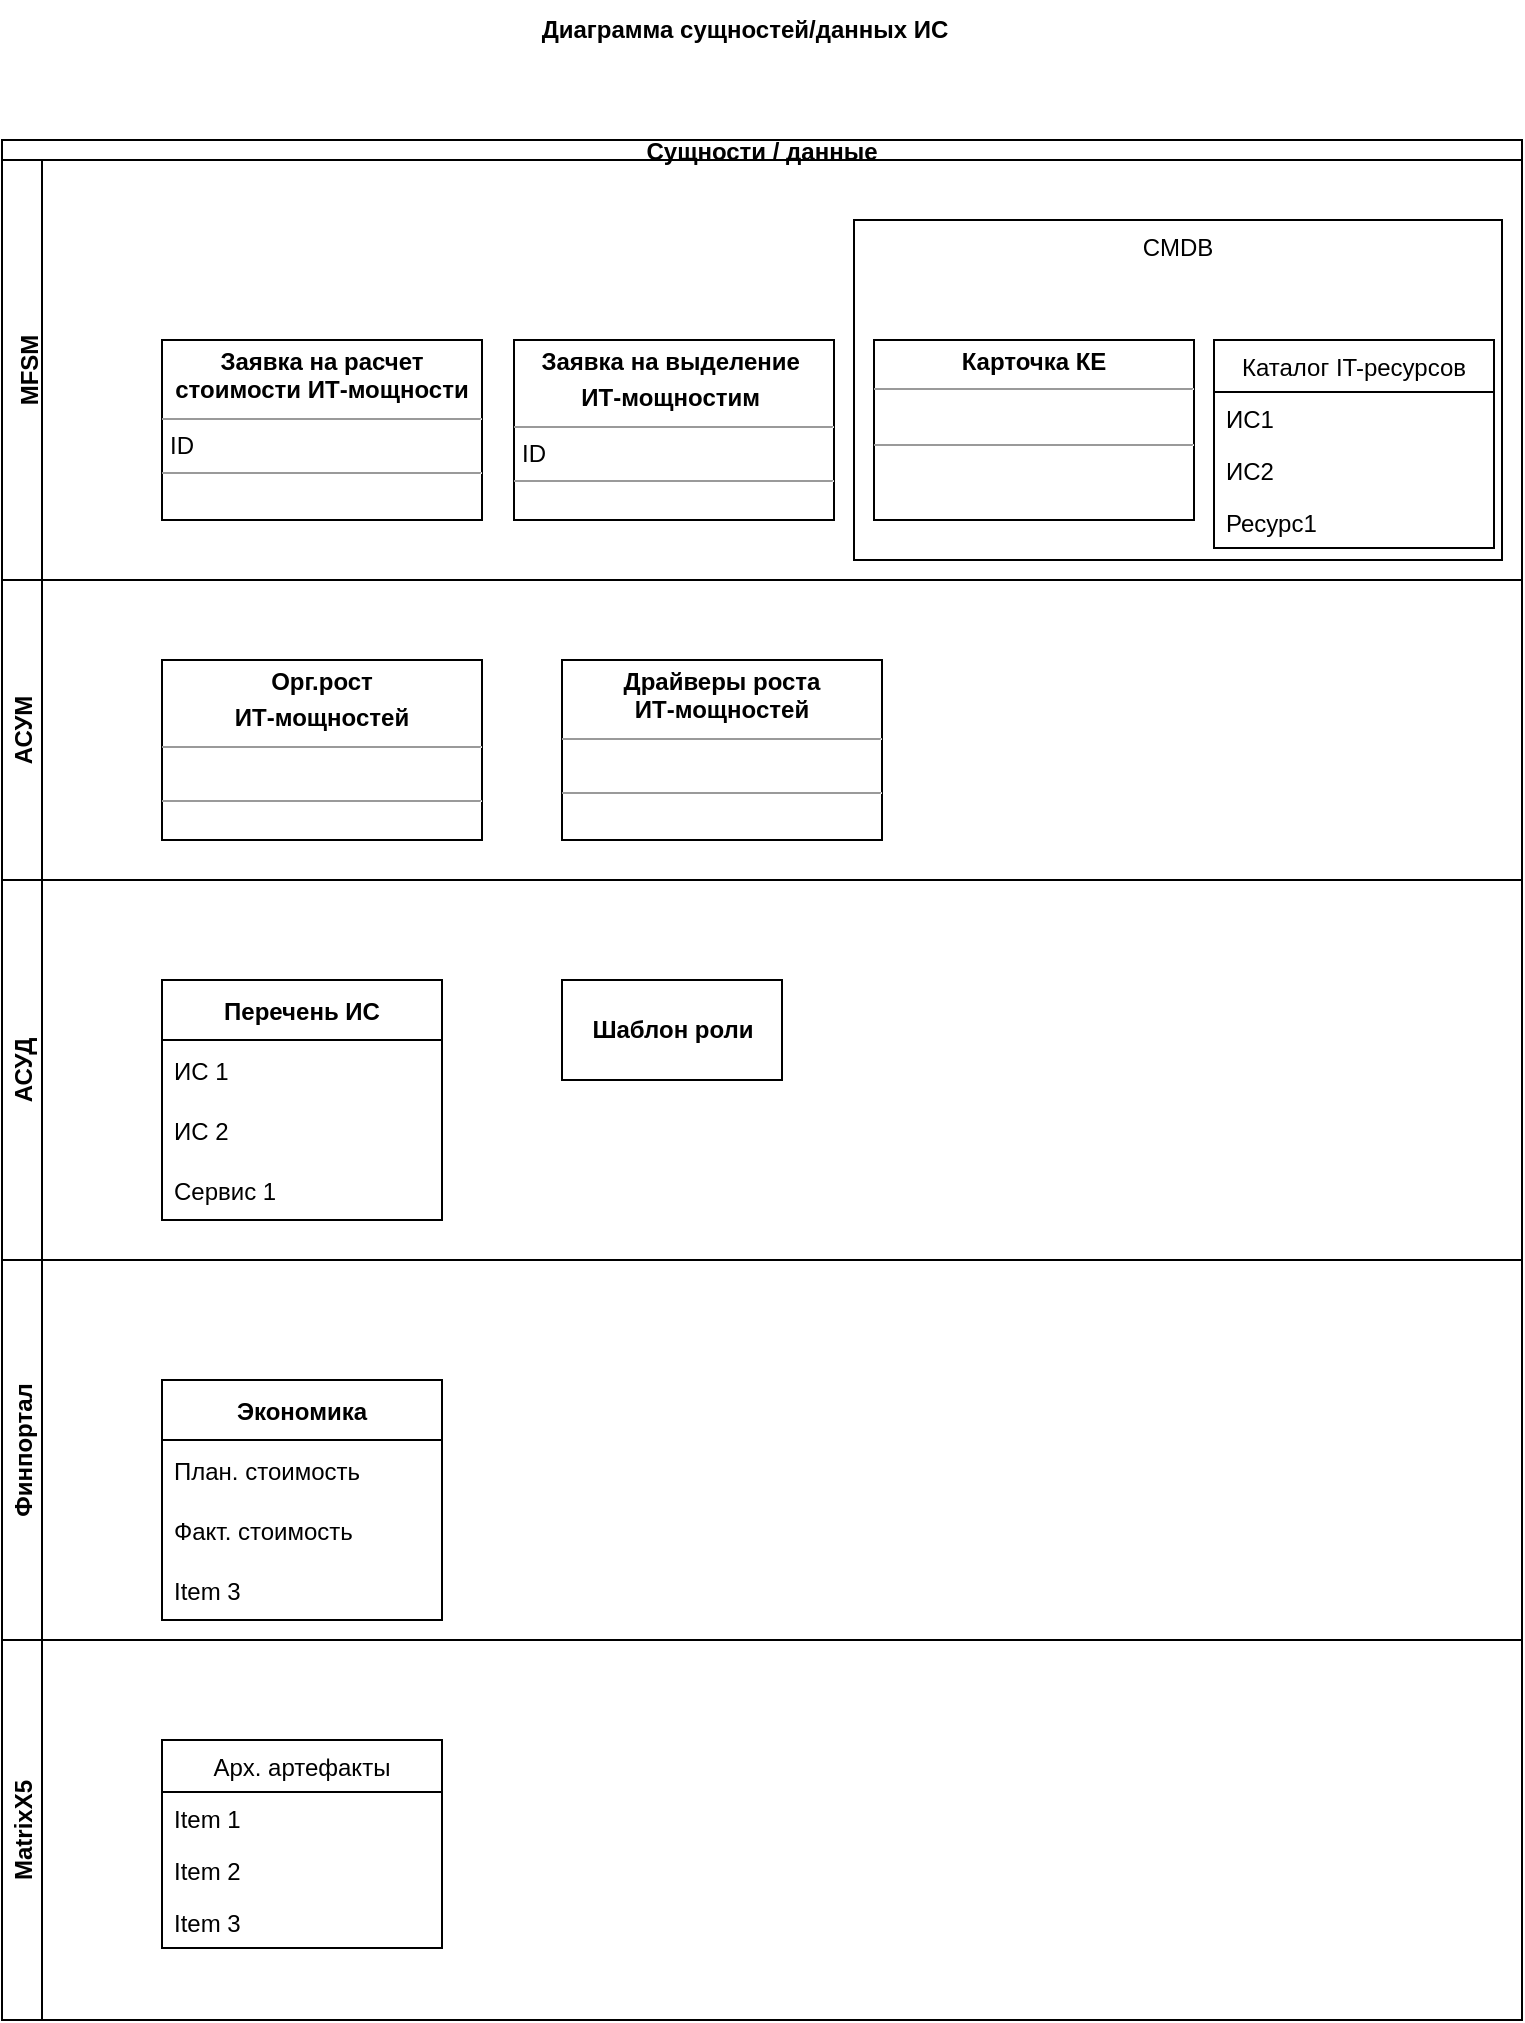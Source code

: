 <mxfile version="20.4.0" type="github">
  <diagram name="Page-1" id="c4acf3e9-155e-7222-9cf6-157b1a14988f">
    <mxGraphModel dx="782" dy="379" grid="1" gridSize="10" guides="1" tooltips="1" connect="1" arrows="1" fold="1" page="1" pageScale="1" pageWidth="827" pageHeight="1169" background="none" math="0" shadow="0">
      <root>
        <mxCell id="0" />
        <mxCell id="1" parent="0" />
        <mxCell id="B1r-n0aBB-zkmNAvuoPs-1" value="&lt;b&gt;Диаграмма сущностей/данных ИС&lt;/b&gt;" style="text;html=1;resizable=0;autosize=1;align=center;verticalAlign=middle;points=[];fillColor=none;strokeColor=none;rounded=0;" parent="1" vertex="1">
          <mxGeometry x="290" y="10" width="230" height="30" as="geometry" />
        </mxCell>
        <mxCell id="B1r-n0aBB-zkmNAvuoPs-11" value="&lt;p style=&quot;margin:0px;margin-top:4px;text-align:center;&quot;&gt;&lt;b&gt;Заявка на расчет&lt;br style=&quot;padding: 0px; margin: 0px;&quot;&gt;стоимости ИТ-мощности&lt;/b&gt;&lt;br&gt;&lt;/p&gt;&lt;hr size=&quot;1&quot;&gt;&lt;p style=&quot;margin:0px;margin-left:4px;&quot;&gt;ID&lt;/p&gt;&lt;hr size=&quot;1&quot;&gt;&lt;p style=&quot;margin:0px;margin-left:4px;&quot;&gt;&lt;br&gt;&lt;/p&gt;" style="verticalAlign=top;align=left;overflow=fill;fontSize=12;fontFamily=Helvetica;html=1;" parent="1" vertex="1">
          <mxGeometry x="114" y="180" width="160" height="90" as="geometry" />
        </mxCell>
        <mxCell id="B1r-n0aBB-zkmNAvuoPs-13" value="&lt;p style=&quot;margin:0px;margin-top:4px;text-align:center;&quot;&gt;&lt;b&gt;Орг.рост&lt;/b&gt;&lt;/p&gt;&lt;p style=&quot;margin:0px;margin-top:4px;text-align:center;&quot;&gt;&lt;b&gt;ИТ-мощностей&lt;/b&gt;&lt;/p&gt;&lt;hr size=&quot;1&quot;&gt;&lt;p style=&quot;margin:0px;margin-left:4px;&quot;&gt;&lt;br&gt;&lt;/p&gt;&lt;hr size=&quot;1&quot;&gt;&lt;p style=&quot;margin:0px;margin-left:4px;&quot;&gt;&lt;br&gt;&lt;/p&gt;" style="verticalAlign=top;align=left;overflow=fill;fontSize=12;fontFamily=Helvetica;html=1;" parent="1" vertex="1">
          <mxGeometry x="114" y="340" width="160" height="90" as="geometry" />
        </mxCell>
        <mxCell id="B1r-n0aBB-zkmNAvuoPs-14" value="&lt;p style=&quot;margin:0px;margin-top:4px;text-align:center;&quot;&gt;&lt;b&gt;Драйверы роста&lt;br&gt;ИТ-мощностей&lt;/b&gt;&lt;/p&gt;&lt;hr size=&quot;1&quot;&gt;&lt;p style=&quot;margin:0px;margin-left:4px;&quot;&gt;&lt;br&gt;&lt;/p&gt;&lt;hr size=&quot;1&quot;&gt;&lt;p style=&quot;margin:0px;margin-left:4px;&quot;&gt;&lt;br&gt;&lt;/p&gt;" style="verticalAlign=top;align=left;overflow=fill;fontSize=12;fontFamily=Helvetica;html=1;" parent="1" vertex="1">
          <mxGeometry x="314" y="340" width="160" height="90" as="geometry" />
        </mxCell>
        <mxCell id="B1r-n0aBB-zkmNAvuoPs-15" value="Перечень ИС" style="swimlane;fontStyle=1;childLayout=stackLayout;horizontal=1;startSize=30;horizontalStack=0;resizeParent=1;resizeParentMax=0;resizeLast=0;collapsible=1;marginBottom=0;" parent="1" vertex="1">
          <mxGeometry x="114" y="500" width="140" height="120" as="geometry" />
        </mxCell>
        <mxCell id="B1r-n0aBB-zkmNAvuoPs-16" value="ИС 1" style="text;strokeColor=none;fillColor=none;align=left;verticalAlign=middle;spacingLeft=4;spacingRight=4;overflow=hidden;points=[[0,0.5],[1,0.5]];portConstraint=eastwest;rotatable=0;" parent="B1r-n0aBB-zkmNAvuoPs-15" vertex="1">
          <mxGeometry y="30" width="140" height="30" as="geometry" />
        </mxCell>
        <mxCell id="B1r-n0aBB-zkmNAvuoPs-17" value="ИС 2" style="text;strokeColor=none;fillColor=none;align=left;verticalAlign=middle;spacingLeft=4;spacingRight=4;overflow=hidden;points=[[0,0.5],[1,0.5]];portConstraint=eastwest;rotatable=0;" parent="B1r-n0aBB-zkmNAvuoPs-15" vertex="1">
          <mxGeometry y="60" width="140" height="30" as="geometry" />
        </mxCell>
        <mxCell id="B1r-n0aBB-zkmNAvuoPs-18" value="Сервис 1" style="text;strokeColor=none;fillColor=none;align=left;verticalAlign=middle;spacingLeft=4;spacingRight=4;overflow=hidden;points=[[0,0.5],[1,0.5]];portConstraint=eastwest;rotatable=0;" parent="B1r-n0aBB-zkmNAvuoPs-15" vertex="1">
          <mxGeometry y="90" width="140" height="30" as="geometry" />
        </mxCell>
        <mxCell id="B1r-n0aBB-zkmNAvuoPs-19" value="&lt;b&gt;Шаблон роли&lt;/b&gt;" style="html=1;" parent="1" vertex="1">
          <mxGeometry x="314" y="500" width="110" height="50" as="geometry" />
        </mxCell>
        <mxCell id="B1r-n0aBB-zkmNAvuoPs-25" value="Экономика" style="swimlane;fontStyle=1;childLayout=stackLayout;horizontal=1;startSize=30;horizontalStack=0;resizeParent=1;resizeParentMax=0;resizeLast=0;collapsible=1;marginBottom=0;" parent="1" vertex="1">
          <mxGeometry x="114" y="700" width="140" height="120" as="geometry" />
        </mxCell>
        <mxCell id="B1r-n0aBB-zkmNAvuoPs-26" value="План. стоимость" style="text;strokeColor=none;fillColor=none;align=left;verticalAlign=middle;spacingLeft=4;spacingRight=4;overflow=hidden;points=[[0,0.5],[1,0.5]];portConstraint=eastwest;rotatable=0;" parent="B1r-n0aBB-zkmNAvuoPs-25" vertex="1">
          <mxGeometry y="30" width="140" height="30" as="geometry" />
        </mxCell>
        <mxCell id="B1r-n0aBB-zkmNAvuoPs-27" value="Факт. стоимость" style="text;strokeColor=none;fillColor=none;align=left;verticalAlign=middle;spacingLeft=4;spacingRight=4;overflow=hidden;points=[[0,0.5],[1,0.5]];portConstraint=eastwest;rotatable=0;" parent="B1r-n0aBB-zkmNAvuoPs-25" vertex="1">
          <mxGeometry y="60" width="140" height="30" as="geometry" />
        </mxCell>
        <mxCell id="B1r-n0aBB-zkmNAvuoPs-28" value="Item 3" style="text;strokeColor=none;fillColor=none;align=left;verticalAlign=middle;spacingLeft=4;spacingRight=4;overflow=hidden;points=[[0,0.5],[1,0.5]];portConstraint=eastwest;rotatable=0;" parent="B1r-n0aBB-zkmNAvuoPs-25" vertex="1">
          <mxGeometry y="90" width="140" height="30" as="geometry" />
        </mxCell>
        <mxCell id="B1r-n0aBB-zkmNAvuoPs-33" value="Сущности / данные" style="swimlane;childLayout=stackLayout;resizeParent=1;resizeParentMax=0;horizontal=1;startSize=10;horizontalStack=0;" parent="1" vertex="1">
          <mxGeometry x="34" y="80" width="760" height="940" as="geometry" />
        </mxCell>
        <mxCell id="B1r-n0aBB-zkmNAvuoPs-34" value="MFSM" style="swimlane;startSize=20;horizontal=0;verticalAlign=top;" parent="B1r-n0aBB-zkmNAvuoPs-33" vertex="1">
          <mxGeometry y="10" width="760" height="210" as="geometry">
            <mxRectangle y="20" width="760" height="30" as="alternateBounds" />
          </mxGeometry>
        </mxCell>
        <mxCell id="B1r-n0aBB-zkmNAvuoPs-12" value="&lt;p style=&quot;margin:0px;margin-top:4px;text-align:center;&quot;&gt;&lt;b&gt;Карточка КЕ&lt;/b&gt;&lt;/p&gt;&lt;hr size=&quot;1&quot;&gt;&lt;p style=&quot;margin:0px;margin-left:4px;&quot;&gt;&lt;br&gt;&lt;/p&gt;&lt;hr size=&quot;1&quot;&gt;&lt;p style=&quot;margin:0px;margin-left:4px;&quot;&gt;&lt;br&gt;&lt;/p&gt;" style="verticalAlign=top;align=left;overflow=fill;fontSize=12;fontFamily=Helvetica;html=1;" parent="B1r-n0aBB-zkmNAvuoPs-34" vertex="1">
          <mxGeometry x="436" y="90" width="160" height="90" as="geometry" />
        </mxCell>
        <mxCell id="B1r-n0aBB-zkmNAvuoPs-6" value="&lt;p style=&quot;margin:0px;margin-top:4px;text-align:center;&quot;&gt;&lt;b&gt;Заявка на выделение&amp;nbsp;&lt;/b&gt;&lt;/p&gt;&lt;p style=&quot;margin:0px;margin-top:4px;text-align:center;&quot;&gt;&lt;b&gt;ИТ-мощностим&amp;nbsp;&lt;/b&gt;&lt;/p&gt;&lt;hr size=&quot;1&quot;&gt;&lt;p style=&quot;margin:0px;margin-left:4px;&quot;&gt;ID&lt;/p&gt;&lt;hr size=&quot;1&quot;&gt;&lt;p style=&quot;margin:0px;margin-left:4px;&quot;&gt;&lt;br&gt;&lt;/p&gt;" style="verticalAlign=top;align=left;overflow=fill;fontSize=12;fontFamily=Helvetica;html=1;" parent="B1r-n0aBB-zkmNAvuoPs-34" vertex="1">
          <mxGeometry x="256" y="90" width="160" height="90" as="geometry" />
        </mxCell>
        <mxCell id="B1r-n0aBB-zkmNAvuoPs-47" value="Каталог IT-ресурсов" style="swimlane;fontStyle=0;childLayout=stackLayout;horizontal=1;startSize=26;fillColor=none;horizontalStack=0;resizeParent=1;resizeParentMax=0;resizeLast=0;collapsible=1;marginBottom=0;swimlaneFillColor=default;" parent="B1r-n0aBB-zkmNAvuoPs-34" vertex="1">
          <mxGeometry x="606" y="90" width="140" height="104" as="geometry" />
        </mxCell>
        <mxCell id="B1r-n0aBB-zkmNAvuoPs-48" value="ИС1" style="text;strokeColor=none;fillColor=none;align=left;verticalAlign=top;spacingLeft=4;spacingRight=4;overflow=hidden;rotatable=0;points=[[0,0.5],[1,0.5]];portConstraint=eastwest;" parent="B1r-n0aBB-zkmNAvuoPs-47" vertex="1">
          <mxGeometry y="26" width="140" height="26" as="geometry" />
        </mxCell>
        <mxCell id="B1r-n0aBB-zkmNAvuoPs-49" value="ИС2" style="text;strokeColor=none;fillColor=none;align=left;verticalAlign=top;spacingLeft=4;spacingRight=4;overflow=hidden;rotatable=0;points=[[0,0.5],[1,0.5]];portConstraint=eastwest;" parent="B1r-n0aBB-zkmNAvuoPs-47" vertex="1">
          <mxGeometry y="52" width="140" height="26" as="geometry" />
        </mxCell>
        <mxCell id="B1r-n0aBB-zkmNAvuoPs-50" value="Ресурс1" style="text;strokeColor=none;fillColor=none;align=left;verticalAlign=top;spacingLeft=4;spacingRight=4;overflow=hidden;rotatable=0;points=[[0,0.5],[1,0.5]];portConstraint=eastwest;" parent="B1r-n0aBB-zkmNAvuoPs-47" vertex="1">
          <mxGeometry y="78" width="140" height="26" as="geometry" />
        </mxCell>
        <mxCell id="Q-0TtNaH7U36oKVwxFgK-8" value="CMDB" style="rounded=0;whiteSpace=wrap;html=1;fillColor=none;verticalAlign=top;" parent="B1r-n0aBB-zkmNAvuoPs-34" vertex="1">
          <mxGeometry x="426" y="30" width="324" height="170" as="geometry" />
        </mxCell>
        <mxCell id="B1r-n0aBB-zkmNAvuoPs-35" value="АСУМ" style="swimlane;startSize=20;horizontal=0;" parent="B1r-n0aBB-zkmNAvuoPs-33" vertex="1">
          <mxGeometry y="220" width="760" height="150" as="geometry" />
        </mxCell>
        <mxCell id="B1r-n0aBB-zkmNAvuoPs-36" value="АСУД" style="swimlane;startSize=20;horizontal=0;" parent="B1r-n0aBB-zkmNAvuoPs-33" vertex="1">
          <mxGeometry y="370" width="760" height="190" as="geometry" />
        </mxCell>
        <mxCell id="B1r-n0aBB-zkmNAvuoPs-39" value="Финпортал" style="swimlane;startSize=20;horizontal=0;" parent="B1r-n0aBB-zkmNAvuoPs-33" vertex="1">
          <mxGeometry y="560" width="760" height="190" as="geometry" />
        </mxCell>
        <mxCell id="B1r-n0aBB-zkmNAvuoPs-42" value="MatrixX5" style="swimlane;startSize=20;horizontal=0;" parent="B1r-n0aBB-zkmNAvuoPs-33" vertex="1">
          <mxGeometry y="750" width="760" height="190" as="geometry" />
        </mxCell>
        <mxCell id="B1r-n0aBB-zkmNAvuoPs-43" value="Арх. артефакты" style="swimlane;fontStyle=0;childLayout=stackLayout;horizontal=1;startSize=26;fillColor=none;horizontalStack=0;resizeParent=1;resizeParentMax=0;resizeLast=0;collapsible=1;marginBottom=0;" parent="B1r-n0aBB-zkmNAvuoPs-42" vertex="1">
          <mxGeometry x="80" y="50" width="140" height="104" as="geometry" />
        </mxCell>
        <mxCell id="B1r-n0aBB-zkmNAvuoPs-44" value="Item 1" style="text;strokeColor=none;fillColor=none;align=left;verticalAlign=top;spacingLeft=4;spacingRight=4;overflow=hidden;rotatable=0;points=[[0,0.5],[1,0.5]];portConstraint=eastwest;" parent="B1r-n0aBB-zkmNAvuoPs-43" vertex="1">
          <mxGeometry y="26" width="140" height="26" as="geometry" />
        </mxCell>
        <mxCell id="B1r-n0aBB-zkmNAvuoPs-45" value="Item 2" style="text;strokeColor=none;fillColor=none;align=left;verticalAlign=top;spacingLeft=4;spacingRight=4;overflow=hidden;rotatable=0;points=[[0,0.5],[1,0.5]];portConstraint=eastwest;" parent="B1r-n0aBB-zkmNAvuoPs-43" vertex="1">
          <mxGeometry y="52" width="140" height="26" as="geometry" />
        </mxCell>
        <mxCell id="B1r-n0aBB-zkmNAvuoPs-46" value="Item 3" style="text;strokeColor=none;fillColor=none;align=left;verticalAlign=top;spacingLeft=4;spacingRight=4;overflow=hidden;rotatable=0;points=[[0,0.5],[1,0.5]];portConstraint=eastwest;" parent="B1r-n0aBB-zkmNAvuoPs-43" vertex="1">
          <mxGeometry y="78" width="140" height="26" as="geometry" />
        </mxCell>
      </root>
    </mxGraphModel>
  </diagram>
</mxfile>
